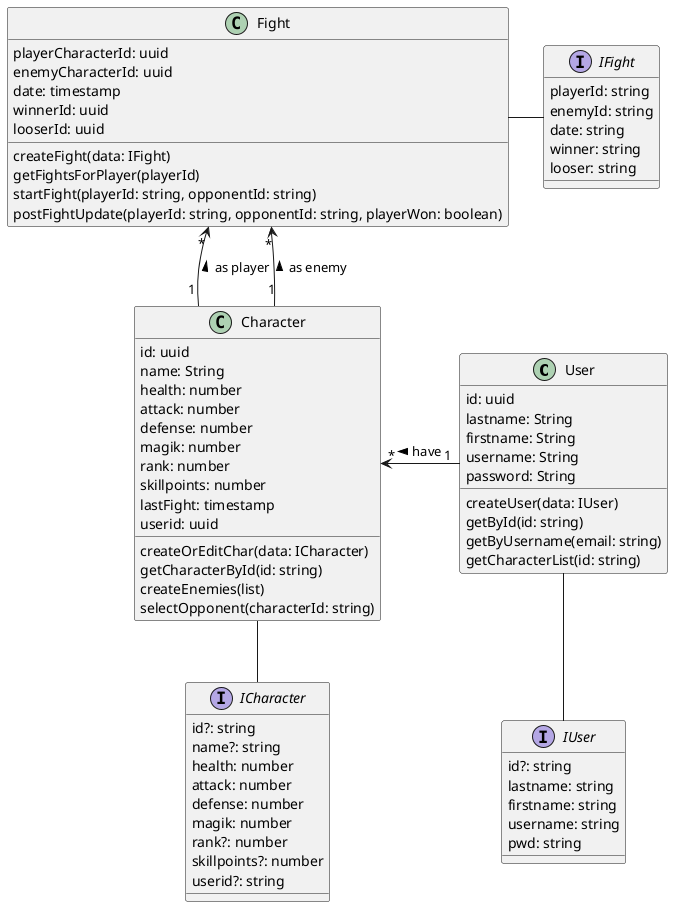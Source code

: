 @startuml

Class User {
    id: uuid
    lastname: String
    firstname: String
    username: String
    password: String
    createUser(data: IUser)
    getById(id: string)
    getByUsername(email: string)
    getCharacterList(id: string)
}

Class Character {
    id: uuid
    name: String
    health: number
    attack: number
    defense: number
    magik: number
    rank: number
    skillpoints: number
    lastFight: timestamp
    userid: uuid
    createOrEditChar(data: ICharacter)
    getCharacterById(id: string)
    createEnemies(list)
    selectOpponent(characterId: string)
}

Class Fight {
    playerCharacterId: uuid
    enemyCharacterId: uuid
    date: timestamp
    winnerId: uuid
    looserId: uuid
    createFight(data: IFight)
    getFightsForPlayer(playerId)
    startFight(playerId: string, opponentId: string)
    postFightUpdate(playerId: string, opponentId: string, playerWon: boolean)
}

Interface ICharacter {
    id?: string
    name?: string
    health: number
    attack: number
    defense: number
    magik: number
    rank?: number
    skillpoints?: number
    userid?: string
}

Interface IUser {
    id?: string
    lastname: string
    firstname: string
    username: string
    pwd: string
}

Interface IFight {
    playerId: string
    enemyId: string
    date: string
    winner: string
    looser: string
}

User -down- IUser
Character -down- ICharacter
Fight-IFight
User "1" -left-> "*"Character: > have
Character"1" -up-> "*"Fight: > as player
Character"1" -down-> "*"Fight: > as enemy

@enduml